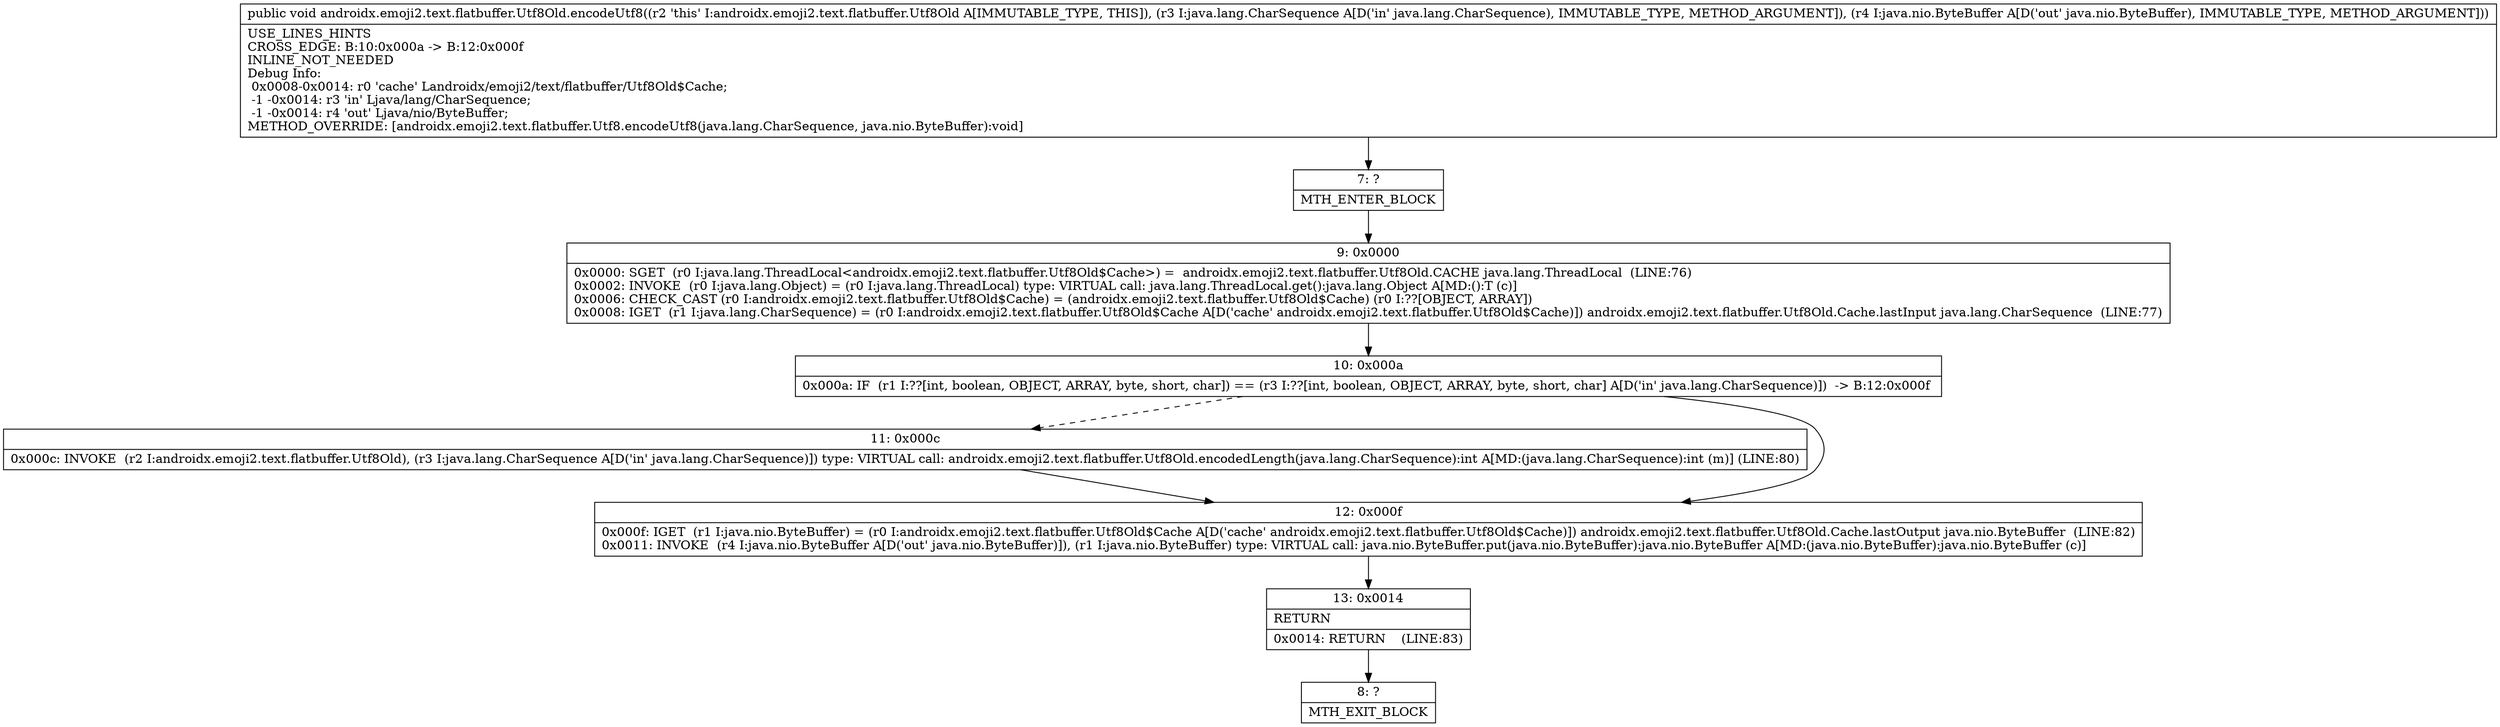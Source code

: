 digraph "CFG forandroidx.emoji2.text.flatbuffer.Utf8Old.encodeUtf8(Ljava\/lang\/CharSequence;Ljava\/nio\/ByteBuffer;)V" {
Node_7 [shape=record,label="{7\:\ ?|MTH_ENTER_BLOCK\l}"];
Node_9 [shape=record,label="{9\:\ 0x0000|0x0000: SGET  (r0 I:java.lang.ThreadLocal\<androidx.emoji2.text.flatbuffer.Utf8Old$Cache\>) =  androidx.emoji2.text.flatbuffer.Utf8Old.CACHE java.lang.ThreadLocal  (LINE:76)\l0x0002: INVOKE  (r0 I:java.lang.Object) = (r0 I:java.lang.ThreadLocal) type: VIRTUAL call: java.lang.ThreadLocal.get():java.lang.Object A[MD:():T (c)]\l0x0006: CHECK_CAST (r0 I:androidx.emoji2.text.flatbuffer.Utf8Old$Cache) = (androidx.emoji2.text.flatbuffer.Utf8Old$Cache) (r0 I:??[OBJECT, ARRAY]) \l0x0008: IGET  (r1 I:java.lang.CharSequence) = (r0 I:androidx.emoji2.text.flatbuffer.Utf8Old$Cache A[D('cache' androidx.emoji2.text.flatbuffer.Utf8Old$Cache)]) androidx.emoji2.text.flatbuffer.Utf8Old.Cache.lastInput java.lang.CharSequence  (LINE:77)\l}"];
Node_10 [shape=record,label="{10\:\ 0x000a|0x000a: IF  (r1 I:??[int, boolean, OBJECT, ARRAY, byte, short, char]) == (r3 I:??[int, boolean, OBJECT, ARRAY, byte, short, char] A[D('in' java.lang.CharSequence)])  \-\> B:12:0x000f \l}"];
Node_11 [shape=record,label="{11\:\ 0x000c|0x000c: INVOKE  (r2 I:androidx.emoji2.text.flatbuffer.Utf8Old), (r3 I:java.lang.CharSequence A[D('in' java.lang.CharSequence)]) type: VIRTUAL call: androidx.emoji2.text.flatbuffer.Utf8Old.encodedLength(java.lang.CharSequence):int A[MD:(java.lang.CharSequence):int (m)] (LINE:80)\l}"];
Node_12 [shape=record,label="{12\:\ 0x000f|0x000f: IGET  (r1 I:java.nio.ByteBuffer) = (r0 I:androidx.emoji2.text.flatbuffer.Utf8Old$Cache A[D('cache' androidx.emoji2.text.flatbuffer.Utf8Old$Cache)]) androidx.emoji2.text.flatbuffer.Utf8Old.Cache.lastOutput java.nio.ByteBuffer  (LINE:82)\l0x0011: INVOKE  (r4 I:java.nio.ByteBuffer A[D('out' java.nio.ByteBuffer)]), (r1 I:java.nio.ByteBuffer) type: VIRTUAL call: java.nio.ByteBuffer.put(java.nio.ByteBuffer):java.nio.ByteBuffer A[MD:(java.nio.ByteBuffer):java.nio.ByteBuffer (c)]\l}"];
Node_13 [shape=record,label="{13\:\ 0x0014|RETURN\l|0x0014: RETURN    (LINE:83)\l}"];
Node_8 [shape=record,label="{8\:\ ?|MTH_EXIT_BLOCK\l}"];
MethodNode[shape=record,label="{public void androidx.emoji2.text.flatbuffer.Utf8Old.encodeUtf8((r2 'this' I:androidx.emoji2.text.flatbuffer.Utf8Old A[IMMUTABLE_TYPE, THIS]), (r3 I:java.lang.CharSequence A[D('in' java.lang.CharSequence), IMMUTABLE_TYPE, METHOD_ARGUMENT]), (r4 I:java.nio.ByteBuffer A[D('out' java.nio.ByteBuffer), IMMUTABLE_TYPE, METHOD_ARGUMENT]))  | USE_LINES_HINTS\lCROSS_EDGE: B:10:0x000a \-\> B:12:0x000f\lINLINE_NOT_NEEDED\lDebug Info:\l  0x0008\-0x0014: r0 'cache' Landroidx\/emoji2\/text\/flatbuffer\/Utf8Old$Cache;\l  \-1 \-0x0014: r3 'in' Ljava\/lang\/CharSequence;\l  \-1 \-0x0014: r4 'out' Ljava\/nio\/ByteBuffer;\lMETHOD_OVERRIDE: [androidx.emoji2.text.flatbuffer.Utf8.encodeUtf8(java.lang.CharSequence, java.nio.ByteBuffer):void]\l}"];
MethodNode -> Node_7;Node_7 -> Node_9;
Node_9 -> Node_10;
Node_10 -> Node_11[style=dashed];
Node_10 -> Node_12;
Node_11 -> Node_12;
Node_12 -> Node_13;
Node_13 -> Node_8;
}

